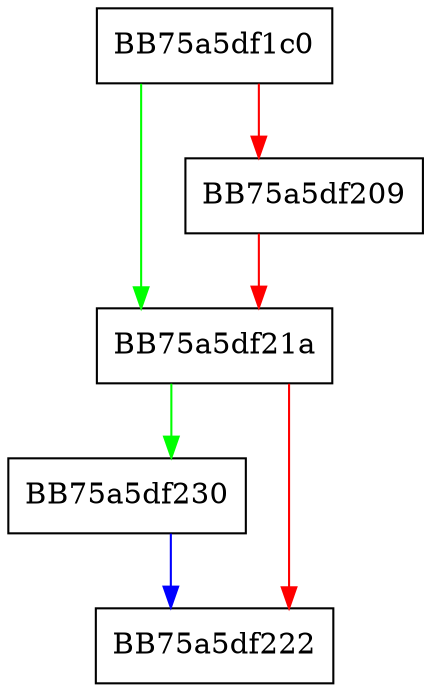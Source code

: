digraph create {
  node [shape="box"];
  graph [splines=ortho];
  BB75a5df1c0 -> BB75a5df21a [color="green"];
  BB75a5df1c0 -> BB75a5df209 [color="red"];
  BB75a5df209 -> BB75a5df21a [color="red"];
  BB75a5df21a -> BB75a5df230 [color="green"];
  BB75a5df21a -> BB75a5df222 [color="red"];
  BB75a5df230 -> BB75a5df222 [color="blue"];
}